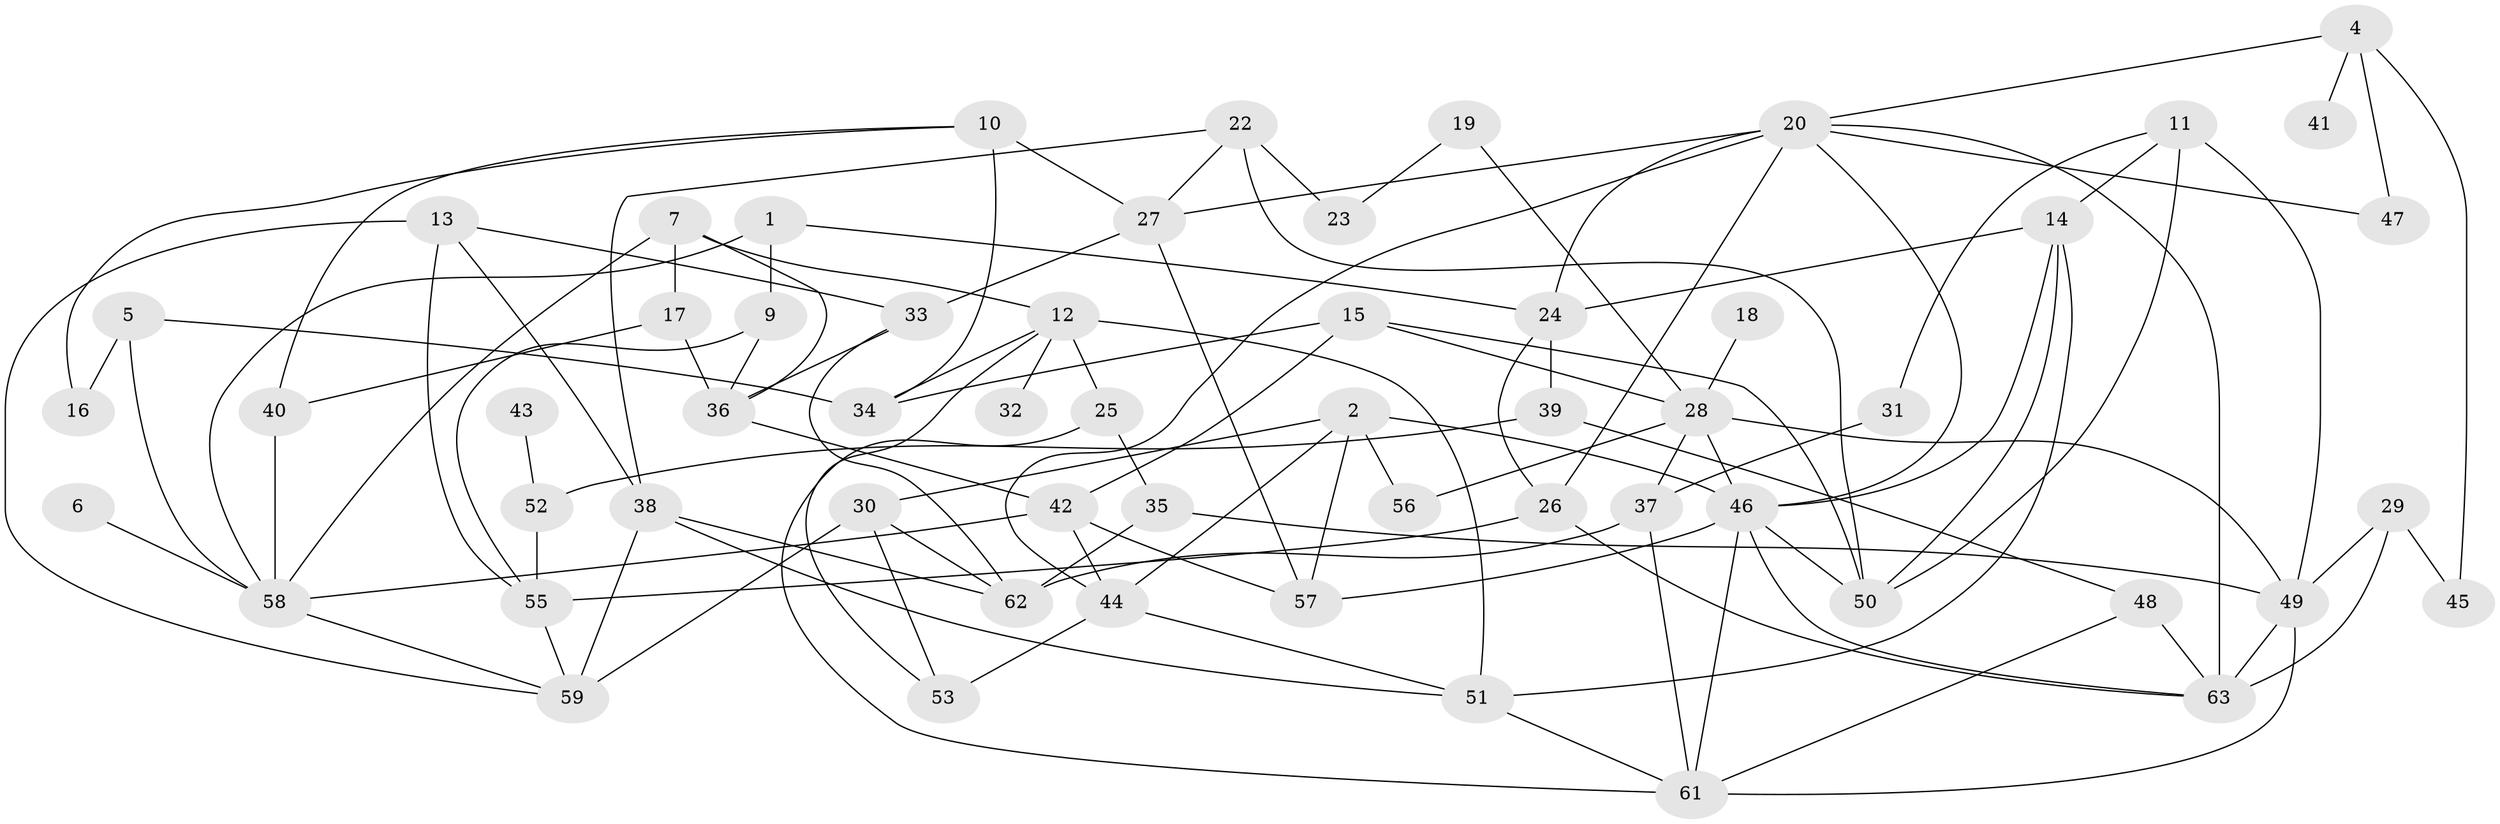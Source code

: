 // original degree distribution, {2: 0.264, 4: 0.16, 1: 0.12, 3: 0.28, 0: 0.032, 6: 0.064, 5: 0.08}
// Generated by graph-tools (version 1.1) at 2025/00/03/09/25 03:00:43]
// undirected, 58 vertices, 113 edges
graph export_dot {
graph [start="1"]
  node [color=gray90,style=filled];
  1;
  2;
  4;
  5;
  6;
  7;
  9;
  10;
  11;
  12;
  13;
  14;
  15;
  16;
  17;
  18;
  19;
  20;
  22;
  23;
  24;
  25;
  26;
  27;
  28;
  29;
  30;
  31;
  32;
  33;
  34;
  35;
  36;
  37;
  38;
  39;
  40;
  41;
  42;
  43;
  44;
  45;
  46;
  47;
  48;
  49;
  50;
  51;
  52;
  53;
  55;
  56;
  57;
  58;
  59;
  61;
  62;
  63;
  1 -- 9 [weight=1.0];
  1 -- 24 [weight=1.0];
  1 -- 58 [weight=1.0];
  2 -- 30 [weight=1.0];
  2 -- 44 [weight=1.0];
  2 -- 46 [weight=1.0];
  2 -- 56 [weight=1.0];
  2 -- 57 [weight=1.0];
  4 -- 20 [weight=1.0];
  4 -- 41 [weight=1.0];
  4 -- 45 [weight=1.0];
  4 -- 47 [weight=1.0];
  5 -- 16 [weight=1.0];
  5 -- 34 [weight=1.0];
  5 -- 58 [weight=1.0];
  6 -- 58 [weight=1.0];
  7 -- 12 [weight=1.0];
  7 -- 17 [weight=1.0];
  7 -- 36 [weight=1.0];
  7 -- 58 [weight=1.0];
  9 -- 36 [weight=1.0];
  9 -- 55 [weight=1.0];
  10 -- 16 [weight=1.0];
  10 -- 27 [weight=2.0];
  10 -- 34 [weight=1.0];
  10 -- 40 [weight=1.0];
  11 -- 14 [weight=1.0];
  11 -- 31 [weight=1.0];
  11 -- 49 [weight=2.0];
  11 -- 50 [weight=1.0];
  12 -- 25 [weight=1.0];
  12 -- 32 [weight=1.0];
  12 -- 34 [weight=1.0];
  12 -- 51 [weight=1.0];
  12 -- 53 [weight=1.0];
  13 -- 33 [weight=1.0];
  13 -- 38 [weight=1.0];
  13 -- 55 [weight=1.0];
  13 -- 59 [weight=1.0];
  14 -- 24 [weight=1.0];
  14 -- 46 [weight=1.0];
  14 -- 50 [weight=1.0];
  14 -- 51 [weight=1.0];
  15 -- 28 [weight=1.0];
  15 -- 34 [weight=2.0];
  15 -- 42 [weight=1.0];
  15 -- 50 [weight=1.0];
  17 -- 36 [weight=1.0];
  17 -- 40 [weight=1.0];
  18 -- 28 [weight=1.0];
  19 -- 23 [weight=1.0];
  19 -- 28 [weight=1.0];
  20 -- 24 [weight=1.0];
  20 -- 26 [weight=1.0];
  20 -- 27 [weight=1.0];
  20 -- 44 [weight=1.0];
  20 -- 46 [weight=1.0];
  20 -- 47 [weight=1.0];
  20 -- 63 [weight=1.0];
  22 -- 23 [weight=1.0];
  22 -- 27 [weight=1.0];
  22 -- 38 [weight=1.0];
  22 -- 50 [weight=1.0];
  24 -- 26 [weight=1.0];
  24 -- 39 [weight=1.0];
  25 -- 35 [weight=1.0];
  25 -- 61 [weight=1.0];
  26 -- 55 [weight=1.0];
  26 -- 63 [weight=1.0];
  27 -- 33 [weight=1.0];
  27 -- 57 [weight=1.0];
  28 -- 37 [weight=1.0];
  28 -- 46 [weight=1.0];
  28 -- 49 [weight=1.0];
  28 -- 56 [weight=1.0];
  29 -- 45 [weight=1.0];
  29 -- 49 [weight=1.0];
  29 -- 63 [weight=2.0];
  30 -- 53 [weight=1.0];
  30 -- 59 [weight=2.0];
  30 -- 62 [weight=1.0];
  31 -- 37 [weight=2.0];
  33 -- 36 [weight=1.0];
  33 -- 62 [weight=1.0];
  35 -- 49 [weight=1.0];
  35 -- 62 [weight=1.0];
  36 -- 42 [weight=1.0];
  37 -- 61 [weight=1.0];
  37 -- 62 [weight=1.0];
  38 -- 51 [weight=1.0];
  38 -- 59 [weight=1.0];
  38 -- 62 [weight=1.0];
  39 -- 48 [weight=1.0];
  39 -- 52 [weight=1.0];
  40 -- 58 [weight=1.0];
  42 -- 44 [weight=1.0];
  42 -- 57 [weight=1.0];
  42 -- 58 [weight=1.0];
  43 -- 52 [weight=1.0];
  44 -- 51 [weight=1.0];
  44 -- 53 [weight=1.0];
  46 -- 50 [weight=1.0];
  46 -- 57 [weight=1.0];
  46 -- 61 [weight=1.0];
  46 -- 63 [weight=1.0];
  48 -- 61 [weight=1.0];
  48 -- 63 [weight=1.0];
  49 -- 61 [weight=1.0];
  49 -- 63 [weight=1.0];
  51 -- 61 [weight=1.0];
  52 -- 55 [weight=1.0];
  55 -- 59 [weight=1.0];
  58 -- 59 [weight=1.0];
}
